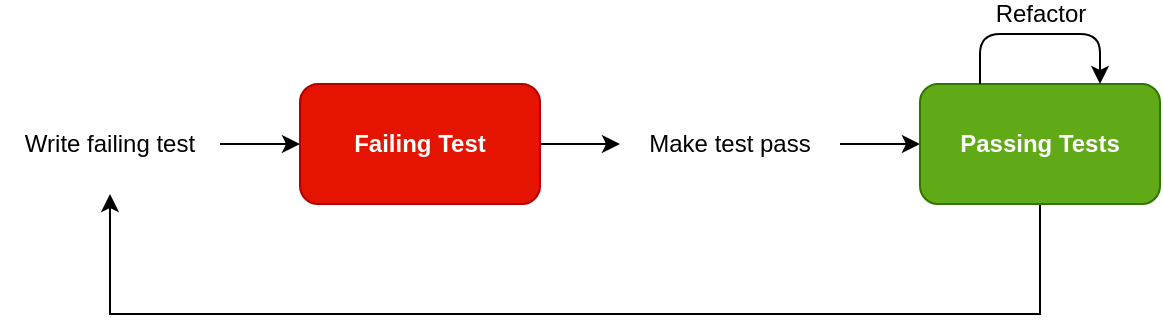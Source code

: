 <mxfile version="11.3.0" type="device" pages="1"><diagram id="1_PCCblyHHboC2M80vlc" name="Page-1"><mxGraphModel dx="1406" dy="830" grid="1" gridSize="10" guides="1" tooltips="1" connect="1" arrows="1" fold="1" page="1" pageScale="1" pageWidth="850" pageHeight="1100" math="0" shadow="0"><root><mxCell id="0"/><mxCell id="1" parent="0"/><mxCell id="CrY20JSJ6kyk7FcJDtec-3" style="edgeStyle=orthogonalEdgeStyle;rounded=0;orthogonalLoop=1;jettySize=auto;html=1;exitX=1;exitY=0.5;exitDx=0;exitDy=0;entryX=0;entryY=0.5;entryDx=0;entryDy=0;" edge="1" parent="1" source="CrY20JSJ6kyk7FcJDtec-1" target="CrY20JSJ6kyk7FcJDtec-2"><mxGeometry relative="1" as="geometry"/></mxCell><mxCell id="CrY20JSJ6kyk7FcJDtec-1" value="Write failing test" style="rounded=0;whiteSpace=wrap;html=1;strokeColor=none;fillColor=none;" vertex="1" parent="1"><mxGeometry x="210" y="380" width="110" height="50" as="geometry"/></mxCell><mxCell id="CrY20JSJ6kyk7FcJDtec-6" style="edgeStyle=orthogonalEdgeStyle;rounded=0;orthogonalLoop=1;jettySize=auto;html=1;exitX=1;exitY=0.5;exitDx=0;exitDy=0;entryX=0;entryY=0.5;entryDx=0;entryDy=0;" edge="1" parent="1" source="CrY20JSJ6kyk7FcJDtec-2" target="CrY20JSJ6kyk7FcJDtec-5"><mxGeometry relative="1" as="geometry"/></mxCell><mxCell id="CrY20JSJ6kyk7FcJDtec-2" value="&lt;b&gt;Failing Test&lt;/b&gt;" style="rounded=1;whiteSpace=wrap;html=1;fillColor=#e51400;strokeColor=#B20000;fontColor=#ffffff;" vertex="1" parent="1"><mxGeometry x="360" y="375" width="120" height="60" as="geometry"/></mxCell><mxCell id="CrY20JSJ6kyk7FcJDtec-8" style="edgeStyle=orthogonalEdgeStyle;rounded=0;orthogonalLoop=1;jettySize=auto;html=1;exitX=1;exitY=0.5;exitDx=0;exitDy=0;entryX=0;entryY=0.5;entryDx=0;entryDy=0;" edge="1" parent="1" source="CrY20JSJ6kyk7FcJDtec-5" target="CrY20JSJ6kyk7FcJDtec-7"><mxGeometry relative="1" as="geometry"/></mxCell><mxCell id="CrY20JSJ6kyk7FcJDtec-5" value="Make test pass" style="rounded=0;whiteSpace=wrap;html=1;fillColor=none;strokeColor=none;" vertex="1" parent="1"><mxGeometry x="520" y="380" width="110" height="50" as="geometry"/></mxCell><mxCell id="CrY20JSJ6kyk7FcJDtec-11" style="edgeStyle=orthogonalEdgeStyle;rounded=0;orthogonalLoop=1;jettySize=auto;html=1;exitX=0.5;exitY=1;exitDx=0;exitDy=0;entryX=0.5;entryY=1;entryDx=0;entryDy=0;" edge="1" parent="1" source="CrY20JSJ6kyk7FcJDtec-7" target="CrY20JSJ6kyk7FcJDtec-1"><mxGeometry relative="1" as="geometry"><Array as="points"><mxPoint x="730" y="490"/><mxPoint x="265" y="490"/></Array></mxGeometry></mxCell><mxCell id="CrY20JSJ6kyk7FcJDtec-7" value="&lt;b&gt;Passing Tests&lt;/b&gt;" style="rounded=1;whiteSpace=wrap;html=1;fillColor=#60a917;strokeColor=#2D7600;fontColor=#ffffff;" vertex="1" parent="1"><mxGeometry x="670" y="375" width="120" height="60" as="geometry"/></mxCell><mxCell id="CrY20JSJ6kyk7FcJDtec-10" style="edgeStyle=orthogonalEdgeStyle;rounded=1;orthogonalLoop=1;jettySize=auto;html=1;exitX=0.25;exitY=0;exitDx=0;exitDy=0;entryX=0.75;entryY=0;entryDx=0;entryDy=0;" edge="1" parent="1" source="CrY20JSJ6kyk7FcJDtec-7" target="CrY20JSJ6kyk7FcJDtec-7"><mxGeometry relative="1" as="geometry"><Array as="points"><mxPoint x="700" y="350"/><mxPoint x="760" y="350"/></Array></mxGeometry></mxCell><mxCell id="CrY20JSJ6kyk7FcJDtec-12" value="Refactor" style="text;html=1;resizable=0;points=[];align=center;verticalAlign=middle;labelBackgroundColor=none;" vertex="1" connectable="0" parent="CrY20JSJ6kyk7FcJDtec-10"><mxGeometry x="-0.6" y="-13" relative="1" as="geometry"><mxPoint x="17" y="-13" as="offset"/></mxGeometry></mxCell></root></mxGraphModel></diagram></mxfile>